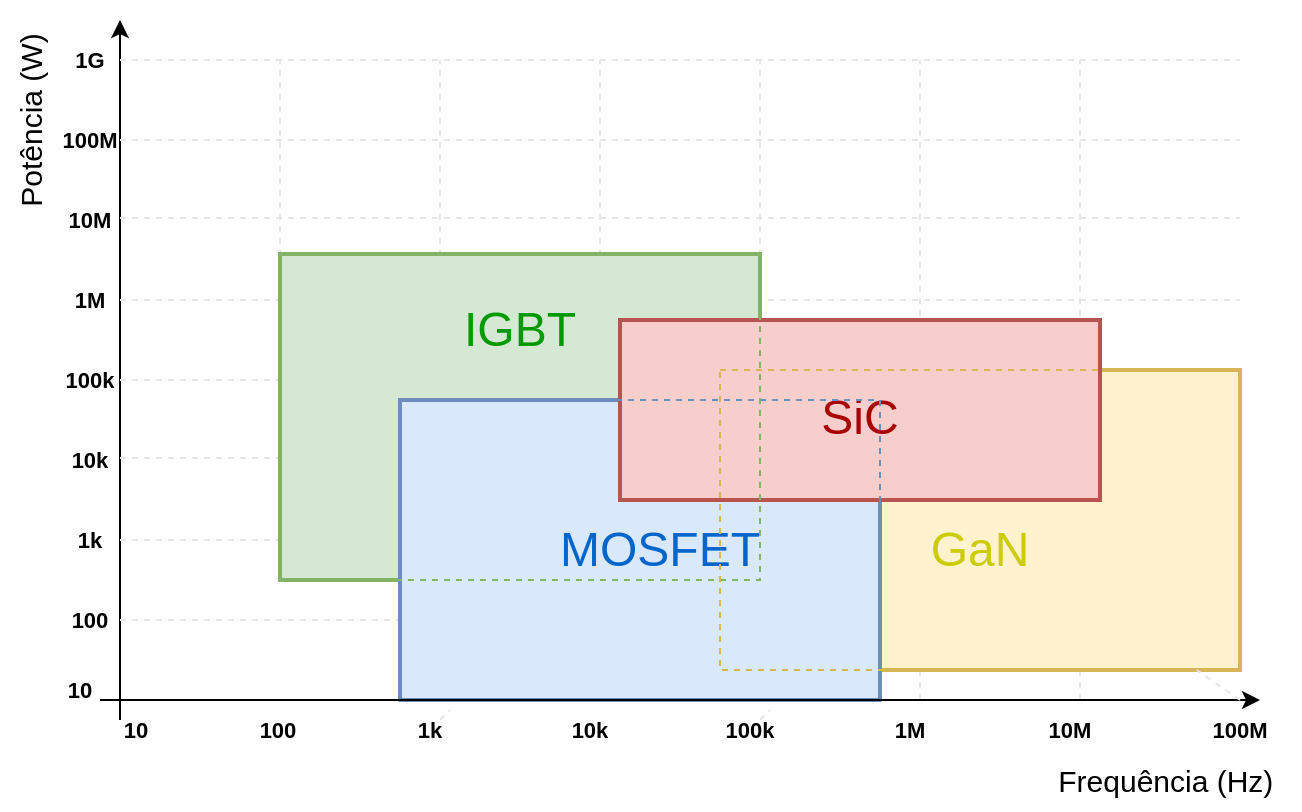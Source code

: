 <mxfile version="16.5.1" type="device"><diagram id="QIAnUZP_LxWacsSa1Z-G" name="Página-1"><mxGraphModel dx="865" dy="541" grid="1" gridSize="10" guides="1" tooltips="1" connect="1" arrows="1" fold="1" page="1" pageScale="1" pageWidth="827" pageHeight="1169" math="0" shadow="0"><root><mxCell id="0"/><mxCell id="1" parent="0"/><mxCell id="v0B31ZHAVT1QKVmiNO_z-3" value="" style="endArrow=none;dashed=1;html=1;rounded=0;strokeColor=#E6E6E6;exitX=0;exitY=1;exitDx=0;exitDy=0;" parent="1" source="v0B31ZHAVT1QKVmiNO_z-69" edge="1"><mxGeometry width="50" height="50" relative="1" as="geometry"><mxPoint x="200" y="530" as="sourcePoint"/><mxPoint x="200" y="200" as="targetPoint"/></mxGeometry></mxCell><mxCell id="v0B31ZHAVT1QKVmiNO_z-2" value="" style="endArrow=classic;html=1;rounded=0;" parent="1" edge="1"><mxGeometry width="50" height="50" relative="1" as="geometry"><mxPoint x="120" y="530" as="sourcePoint"/><mxPoint x="120" y="180" as="targetPoint"/></mxGeometry></mxCell><mxCell id="v0B31ZHAVT1QKVmiNO_z-4" value="" style="endArrow=none;dashed=1;html=1;rounded=0;strokeColor=#E6E6E6;startArrow=none;" parent="1" edge="1"><mxGeometry width="50" height="50" relative="1" as="geometry"><mxPoint x="280" y="520" as="sourcePoint"/><mxPoint x="280" y="200" as="targetPoint"/></mxGeometry></mxCell><mxCell id="v0B31ZHAVT1QKVmiNO_z-5" value="" style="endArrow=none;dashed=1;html=1;rounded=0;strokeColor=#E6E6E6;" parent="1" edge="1"><mxGeometry width="50" height="50" relative="1" as="geometry"><mxPoint x="360" y="520" as="sourcePoint"/><mxPoint x="360" y="200" as="targetPoint"/></mxGeometry></mxCell><mxCell id="v0B31ZHAVT1QKVmiNO_z-6" value="" style="endArrow=none;dashed=1;html=1;rounded=0;strokeColor=#E6E6E6;startArrow=none;" parent="1" edge="1"><mxGeometry width="50" height="50" relative="1" as="geometry"><mxPoint x="440" y="520" as="sourcePoint"/><mxPoint x="440" y="200" as="targetPoint"/></mxGeometry></mxCell><mxCell id="v0B31ZHAVT1QKVmiNO_z-7" value="" style="endArrow=none;dashed=1;html=1;rounded=0;strokeColor=#E6E6E6;startArrow=none;" parent="1" edge="1"><mxGeometry width="50" height="50" relative="1" as="geometry"><mxPoint x="520" y="520" as="sourcePoint"/><mxPoint x="520" y="200" as="targetPoint"/></mxGeometry></mxCell><mxCell id="v0B31ZHAVT1QKVmiNO_z-8" value="" style="endArrow=none;dashed=1;html=1;rounded=0;strokeColor=#E6E6E6;" parent="1" edge="1"><mxGeometry width="50" height="50" relative="1" as="geometry"><mxPoint x="600" y="520" as="sourcePoint"/><mxPoint x="600" y="200" as="targetPoint"/></mxGeometry></mxCell><mxCell id="v0B31ZHAVT1QKVmiNO_z-13" value="" style="endArrow=none;dashed=1;html=1;rounded=0;strokeColor=#E6E6E6;startArrow=none;" parent="1" source="v0B31ZHAVT1QKVmiNO_z-53" edge="1"><mxGeometry width="50" height="50" relative="1" as="geometry"><mxPoint x="120" y="440" as="sourcePoint"/><mxPoint x="680" y="440" as="targetPoint"/></mxGeometry></mxCell><mxCell id="v0B31ZHAVT1QKVmiNO_z-21" value="&lt;font size=&quot;1&quot;&gt;&lt;b style=&quot;font-size: 11px&quot;&gt;10&lt;/b&gt;&lt;/font&gt;" style="text;html=1;strokeColor=none;fillColor=none;align=center;verticalAlign=middle;whiteSpace=wrap;rounded=0;" parent="1" vertex="1"><mxGeometry x="113" y="525" width="30" height="20" as="geometry"/></mxCell><mxCell id="v0B31ZHAVT1QKVmiNO_z-24" value="&lt;font style=&quot;font-size: 11px&quot;&gt;&lt;b&gt;100&lt;/b&gt;&lt;/font&gt;" style="text;html=1;strokeColor=none;fillColor=none;align=center;verticalAlign=middle;whiteSpace=wrap;rounded=0;" parent="1" vertex="1"><mxGeometry x="184" y="525" width="30" height="20" as="geometry"/></mxCell><mxCell id="v0B31ZHAVT1QKVmiNO_z-25" value="&lt;font style=&quot;font-size: 11px&quot;&gt;&lt;b&gt;1k&lt;/b&gt;&lt;/font&gt;" style="text;html=1;strokeColor=none;fillColor=none;align=center;verticalAlign=middle;whiteSpace=wrap;rounded=0;" parent="1" vertex="1"><mxGeometry x="260" y="525" width="30" height="20" as="geometry"/></mxCell><mxCell id="v0B31ZHAVT1QKVmiNO_z-26" value="" style="endArrow=none;dashed=1;html=1;rounded=0;strokeColor=#E6E6E6;" parent="1" target="v0B31ZHAVT1QKVmiNO_z-25" edge="1"><mxGeometry width="50" height="50" relative="1" as="geometry"><mxPoint x="280" y="530" as="sourcePoint"/><mxPoint x="280" y="120" as="targetPoint"/></mxGeometry></mxCell><mxCell id="v0B31ZHAVT1QKVmiNO_z-27" value="&lt;font style=&quot;font-size: 11px&quot;&gt;&lt;b&gt;10k&lt;/b&gt;&lt;/font&gt;" style="text;html=1;strokeColor=none;fillColor=none;align=center;verticalAlign=middle;whiteSpace=wrap;rounded=0;" parent="1" vertex="1"><mxGeometry x="340" y="525" width="30" height="20" as="geometry"/></mxCell><mxCell id="v0B31ZHAVT1QKVmiNO_z-29" value="&lt;font style=&quot;font-size: 11px&quot;&gt;&lt;b&gt;100k&lt;/b&gt;&lt;/font&gt;" style="text;html=1;strokeColor=none;fillColor=none;align=center;verticalAlign=middle;whiteSpace=wrap;rounded=0;" parent="1" vertex="1"><mxGeometry x="420" y="525" width="30" height="20" as="geometry"/></mxCell><mxCell id="v0B31ZHAVT1QKVmiNO_z-30" value="" style="endArrow=none;dashed=1;html=1;rounded=0;strokeColor=#E6E6E6;" parent="1" target="v0B31ZHAVT1QKVmiNO_z-29" edge="1"><mxGeometry width="50" height="50" relative="1" as="geometry"><mxPoint x="440" y="530" as="sourcePoint"/><mxPoint x="440" y="120" as="targetPoint"/></mxGeometry></mxCell><mxCell id="v0B31ZHAVT1QKVmiNO_z-31" value="&lt;font style=&quot;font-size: 11px&quot;&gt;&lt;b&gt;1M&lt;/b&gt;&lt;/font&gt;" style="text;html=1;strokeColor=none;fillColor=none;align=center;verticalAlign=middle;whiteSpace=wrap;rounded=0;" parent="1" vertex="1"><mxGeometry x="500" y="525" width="30" height="20" as="geometry"/></mxCell><mxCell id="v0B31ZHAVT1QKVmiNO_z-34" value="&lt;font style=&quot;font-size: 11px&quot;&gt;&lt;b&gt;10M&lt;/b&gt;&lt;/font&gt;" style="text;html=1;strokeColor=none;fillColor=none;align=center;verticalAlign=middle;whiteSpace=wrap;rounded=0;" parent="1" vertex="1"><mxGeometry x="580" y="525" width="30" height="20" as="geometry"/></mxCell><mxCell id="v0B31ZHAVT1QKVmiNO_z-35" value="&lt;font style=&quot;font-size: 11px&quot;&gt;&lt;b&gt;100M&lt;/b&gt;&lt;/font&gt;" style="text;html=1;strokeColor=none;fillColor=none;align=center;verticalAlign=middle;whiteSpace=wrap;rounded=0;" parent="1" vertex="1"><mxGeometry x="665" y="525" width="30" height="20" as="geometry"/></mxCell><mxCell id="v0B31ZHAVT1QKVmiNO_z-36" value="&lt;font size=&quot;1&quot;&gt;&lt;b style=&quot;font-size: 11px&quot;&gt;10&lt;/b&gt;&lt;/font&gt;" style="text;html=1;strokeColor=none;fillColor=none;align=center;verticalAlign=middle;whiteSpace=wrap;rounded=0;" parent="1" vertex="1"><mxGeometry x="85" y="505" width="30" height="20" as="geometry"/></mxCell><mxCell id="v0B31ZHAVT1QKVmiNO_z-38" value="&lt;font size=&quot;1&quot;&gt;&lt;b style=&quot;font-size: 11px&quot;&gt;100&lt;/b&gt;&lt;/font&gt;" style="text;html=1;strokeColor=none;fillColor=none;align=center;verticalAlign=middle;whiteSpace=wrap;rounded=0;" parent="1" vertex="1"><mxGeometry x="90" y="470" width="30" height="20" as="geometry"/></mxCell><mxCell id="v0B31ZHAVT1QKVmiNO_z-39" value="&lt;font style=&quot;font-size: 11px&quot;&gt;&lt;b&gt;1k&lt;/b&gt;&lt;/font&gt;" style="text;html=1;strokeColor=none;fillColor=none;align=center;verticalAlign=middle;whiteSpace=wrap;rounded=0;" parent="1" vertex="1"><mxGeometry x="90" y="430" width="30" height="20" as="geometry"/></mxCell><mxCell id="v0B31ZHAVT1QKVmiNO_z-40" value="&lt;font style=&quot;font-size: 11px&quot;&gt;&lt;b&gt;10k&lt;/b&gt;&lt;/font&gt;" style="text;html=1;strokeColor=none;fillColor=none;align=center;verticalAlign=middle;whiteSpace=wrap;rounded=0;" parent="1" vertex="1"><mxGeometry x="90" y="390" width="30" height="20" as="geometry"/></mxCell><mxCell id="v0B31ZHAVT1QKVmiNO_z-41" value="&lt;font style=&quot;font-size: 11px&quot;&gt;&lt;b&gt;100k&lt;/b&gt;&lt;/font&gt;" style="text;html=1;strokeColor=none;fillColor=none;align=center;verticalAlign=middle;whiteSpace=wrap;rounded=0;" parent="1" vertex="1"><mxGeometry x="90" y="350" width="30" height="20" as="geometry"/></mxCell><mxCell id="v0B31ZHAVT1QKVmiNO_z-42" value="&lt;font style=&quot;font-size: 11px&quot;&gt;&lt;b&gt;1M&lt;/b&gt;&lt;/font&gt;" style="text;html=1;strokeColor=none;fillColor=none;align=center;verticalAlign=middle;whiteSpace=wrap;rounded=0;" parent="1" vertex="1"><mxGeometry x="90" y="310" width="30" height="20" as="geometry"/></mxCell><mxCell id="v0B31ZHAVT1QKVmiNO_z-43" value="&lt;font style=&quot;font-size: 11px&quot;&gt;&lt;b&gt;10M&lt;/b&gt;&lt;/font&gt;" style="text;html=1;strokeColor=none;fillColor=none;align=center;verticalAlign=middle;whiteSpace=wrap;rounded=0;" parent="1" vertex="1"><mxGeometry x="90" y="270" width="30" height="20" as="geometry"/></mxCell><mxCell id="v0B31ZHAVT1QKVmiNO_z-44" value="&lt;font style=&quot;font-size: 11px&quot;&gt;&lt;b&gt;100M&lt;/b&gt;&lt;/font&gt;" style="text;html=1;strokeColor=none;fillColor=none;align=center;verticalAlign=middle;whiteSpace=wrap;rounded=0;" parent="1" vertex="1"><mxGeometry x="90" y="230" width="30" height="20" as="geometry"/></mxCell><mxCell id="v0B31ZHAVT1QKVmiNO_z-45" value="&lt;font style=&quot;font-size: 11px&quot;&gt;&lt;b&gt;1G&lt;/b&gt;&lt;/font&gt;" style="text;html=1;strokeColor=none;fillColor=none;align=center;verticalAlign=middle;whiteSpace=wrap;rounded=0;" parent="1" vertex="1"><mxGeometry x="90" y="190" width="30" height="20" as="geometry"/></mxCell><mxCell id="v0B31ZHAVT1QKVmiNO_z-46" value="&lt;font style=&quot;font-size: 15px&quot;&gt;Frequência (Hz)&amp;nbsp;&lt;/font&gt;" style="text;html=1;strokeColor=none;fillColor=none;align=center;verticalAlign=middle;whiteSpace=wrap;rounded=0;fontSize=11;" parent="1" vertex="1"><mxGeometry x="580" y="545" width="130" height="30" as="geometry"/></mxCell><mxCell id="v0B31ZHAVT1QKVmiNO_z-47" value="&lt;font style=&quot;font-size: 15px&quot;&gt;Potência (W)&lt;/font&gt;" style="text;html=1;strokeColor=none;fillColor=none;align=center;verticalAlign=middle;whiteSpace=wrap;rounded=0;fontSize=11;horizontal=0;" parent="1" vertex="1"><mxGeometry x="60" y="170" width="30" height="120" as="geometry"/></mxCell><mxCell id="v0B31ZHAVT1QKVmiNO_z-56" value="" style="endArrow=none;dashed=1;html=1;rounded=0;strokeColor=#E6E6E6;startArrow=none;" parent="1" source="v0B31ZHAVT1QKVmiNO_z-57" target="v0B31ZHAVT1QKVmiNO_z-55" edge="1"><mxGeometry width="50" height="50" relative="1" as="geometry"><mxPoint x="120" y="280" as="sourcePoint"/><mxPoint x="680" y="280" as="targetPoint"/></mxGeometry></mxCell><mxCell id="v0B31ZHAVT1QKVmiNO_z-62" value="" style="endArrow=none;dashed=1;html=1;rounded=0;fontSize=24;fontColor=#CCCC00;strokeColor=#E6E6E6;" parent="1" edge="1"><mxGeometry width="50" height="50" relative="1" as="geometry"><mxPoint x="364" y="370" as="sourcePoint"/><mxPoint x="414" y="320" as="targetPoint"/></mxGeometry></mxCell><mxCell id="v0B31ZHAVT1QKVmiNO_z-16" value="" style="endArrow=none;dashed=1;html=1;rounded=0;strokeColor=#E6E6E6;" parent="1" edge="1"><mxGeometry width="50" height="50" relative="1" as="geometry"><mxPoint x="120" y="320" as="sourcePoint"/><mxPoint x="680" y="320" as="targetPoint"/></mxGeometry></mxCell><mxCell id="v0B31ZHAVT1QKVmiNO_z-18" value="" style="endArrow=none;dashed=1;html=1;rounded=0;strokeColor=#E6E6E6;" parent="1" edge="1"><mxGeometry width="50" height="50" relative="1" as="geometry"><mxPoint x="120" y="240" as="sourcePoint"/><mxPoint x="680" y="240" as="targetPoint"/></mxGeometry></mxCell><mxCell id="v0B31ZHAVT1QKVmiNO_z-19" value="" style="endArrow=none;dashed=1;html=1;rounded=0;strokeColor=#E6E6E6;" parent="1" edge="1"><mxGeometry width="50" height="50" relative="1" as="geometry"><mxPoint x="120" y="200" as="sourcePoint"/><mxPoint x="680" y="200" as="targetPoint"/></mxGeometry></mxCell><mxCell id="v0B31ZHAVT1QKVmiNO_z-64" value="" style="endArrow=none;dashed=1;html=1;rounded=0;strokeColor=#E6E6E6;" parent="1" edge="1"><mxGeometry width="50" height="50" relative="1" as="geometry"><mxPoint x="120" y="279" as="sourcePoint"/><mxPoint x="680" y="279" as="targetPoint"/></mxGeometry></mxCell><mxCell id="v0B31ZHAVT1QKVmiNO_z-15" value="" style="endArrow=none;dashed=1;html=1;rounded=0;strokeColor=#E6E6E6;" parent="1" edge="1"><mxGeometry width="50" height="50" relative="1" as="geometry"><mxPoint x="120" y="360" as="sourcePoint"/><mxPoint x="680" y="360" as="targetPoint"/></mxGeometry></mxCell><mxCell id="v0B31ZHAVT1QKVmiNO_z-11" value="" style="endArrow=none;dashed=1;html=1;rounded=0;strokeColor=#E6E6E6;" parent="1" edge="1"><mxGeometry width="50" height="50" relative="1" as="geometry"><mxPoint x="120" y="480" as="sourcePoint"/><mxPoint x="680" y="480" as="targetPoint"/></mxGeometry></mxCell><mxCell id="v0B31ZHAVT1QKVmiNO_z-54" value="" style="endArrow=none;dashed=1;html=1;rounded=0;strokeColor=#E6E6E6;" parent="1" edge="1"><mxGeometry width="50" height="50" relative="1" as="geometry"><mxPoint x="120" y="440" as="sourcePoint"/><mxPoint x="680" y="440" as="targetPoint"/></mxGeometry></mxCell><mxCell id="v0B31ZHAVT1QKVmiNO_z-65" value="" style="endArrow=none;dashed=1;html=1;rounded=0;strokeColor=#E6E6E6;" parent="1" edge="1"><mxGeometry width="50" height="50" relative="1" as="geometry"><mxPoint x="120" y="399" as="sourcePoint"/><mxPoint x="680" y="399" as="targetPoint"/></mxGeometry></mxCell><mxCell id="v0B31ZHAVT1QKVmiNO_z-63" value="" style="endArrow=none;dashed=1;html=1;rounded=0;fontSize=24;fontColor=#CCCC00;strokeColor=#6c8ebf;entryX=0.541;entryY=1.025;entryDx=0;entryDy=0;exitX=0;exitY=0.25;exitDx=0;exitDy=0;entryPerimeter=0;fillColor=#dae8fc;" parent="1" target="v0B31ZHAVT1QKVmiNO_z-55" edge="1"><mxGeometry width="50" height="50" relative="1" as="geometry"><mxPoint x="370" y="370.5" as="sourcePoint"/><mxPoint x="501.28" y="424.61" as="targetPoint"/><Array as="points"><mxPoint x="500" y="371"/></Array></mxGeometry></mxCell><mxCell id="v0B31ZHAVT1QKVmiNO_z-49" value="" style="rounded=0;whiteSpace=wrap;html=1;fontSize=13;fillColor=#d5e8d4;strokeColor=#82b366;strokeWidth=2;" parent="1" vertex="1"><mxGeometry x="200" y="297" width="240" height="163" as="geometry"/></mxCell><mxCell id="v0B31ZHAVT1QKVmiNO_z-57" value="&lt;font color=&quot;#009900&quot;&gt;IGBT&lt;/font&gt;" style="text;html=1;strokeColor=none;fillColor=none;align=center;verticalAlign=middle;whiteSpace=wrap;rounded=0;fontSize=24;" parent="1" vertex="1"><mxGeometry x="290" y="320" width="60" height="30" as="geometry"/></mxCell><mxCell id="v0B31ZHAVT1QKVmiNO_z-53" value="" style="rounded=0;whiteSpace=wrap;html=1;fontSize=13;fillColor=#fff2cc;strokeColor=#d6b656;strokeWidth=2;" parent="1" vertex="1"><mxGeometry x="450" y="355" width="230" height="150" as="geometry"/></mxCell><mxCell id="v0B31ZHAVT1QKVmiNO_z-61" value="&lt;font color=&quot;#cccc00&quot;&gt;GaN&lt;/font&gt;" style="text;html=1;strokeColor=none;fillColor=none;align=center;verticalAlign=middle;whiteSpace=wrap;rounded=0;fontSize=24;" parent="1" vertex="1"><mxGeometry x="520" y="430" width="60" height="30" as="geometry"/></mxCell><mxCell id="v0B31ZHAVT1QKVmiNO_z-51" value="" style="rounded=0;whiteSpace=wrap;html=1;fontSize=13;fillColor=#dae8fc;strokeColor=#6c8ebf;strokeWidth=2;" parent="1" vertex="1"><mxGeometry x="260" y="370" width="240" height="150" as="geometry"/></mxCell><mxCell id="v0B31ZHAVT1QKVmiNO_z-59" value="&lt;font color=&quot;#0066cc&quot;&gt;MOSFET&lt;/font&gt;" style="text;html=1;strokeColor=none;fillColor=none;align=center;verticalAlign=middle;whiteSpace=wrap;rounded=0;fontSize=24;" parent="1" vertex="1"><mxGeometry x="360" y="430" width="60" height="30" as="geometry"/></mxCell><mxCell id="v0B31ZHAVT1QKVmiNO_z-55" value="" style="rounded=0;whiteSpace=wrap;html=1;fontSize=13;fillColor=#f8cecc;strokeColor=#b85450;strokeWidth=2;" parent="1" vertex="1"><mxGeometry x="370" y="330" width="240" height="90" as="geometry"/></mxCell><mxCell id="v0B31ZHAVT1QKVmiNO_z-60" value="&lt;font color=&quot;#a80000&quot;&gt;SiC&lt;/font&gt;" style="text;html=1;strokeColor=none;fillColor=none;align=center;verticalAlign=middle;whiteSpace=wrap;rounded=0;fontSize=24;" parent="1" vertex="1"><mxGeometry x="460" y="363.5" width="60" height="30" as="geometry"/></mxCell><mxCell id="v0B31ZHAVT1QKVmiNO_z-68" value="" style="rounded=0;whiteSpace=wrap;html=1;fontSize=13;fillColor=none;strokeColor=#6c8ebf;dashed=1;" parent="1" vertex="1"><mxGeometry x="260" y="370" width="240" height="150" as="geometry"/></mxCell><mxCell id="v0B31ZHAVT1QKVmiNO_z-69" value="" style="rounded=0;whiteSpace=wrap;html=1;fontSize=13;fillColor=none;strokeColor=#82b366;dashed=1;" parent="1" vertex="1"><mxGeometry x="200" y="297" width="240" height="163" as="geometry"/></mxCell><mxCell id="v0B31ZHAVT1QKVmiNO_z-1" value="" style="endArrow=classic;html=1;rounded=0;startArrow=none;" parent="1" edge="1"><mxGeometry width="50" height="50" relative="1" as="geometry"><mxPoint x="110" y="520" as="sourcePoint"/><mxPoint x="690" y="520" as="targetPoint"/></mxGeometry></mxCell><mxCell id="v0B31ZHAVT1QKVmiNO_z-67" value="" style="rounded=0;whiteSpace=wrap;html=1;fontSize=13;fillColor=none;strokeColor=#d6b656;dashed=1;" parent="1" vertex="1"><mxGeometry x="420" y="355" width="260" height="150" as="geometry"/></mxCell><mxCell id="sIPoQlxB3KrBtOPpmlZX-1" value="" style="endArrow=none;dashed=1;html=1;rounded=0;strokeColor=#E6E6E6;" edge="1" parent="1" target="v0B31ZHAVT1QKVmiNO_z-67"><mxGeometry width="50" height="50" relative="1" as="geometry"><mxPoint x="680" y="520" as="sourcePoint"/><mxPoint x="680" y="200" as="targetPoint"/></mxGeometry></mxCell></root></mxGraphModel></diagram></mxfile>